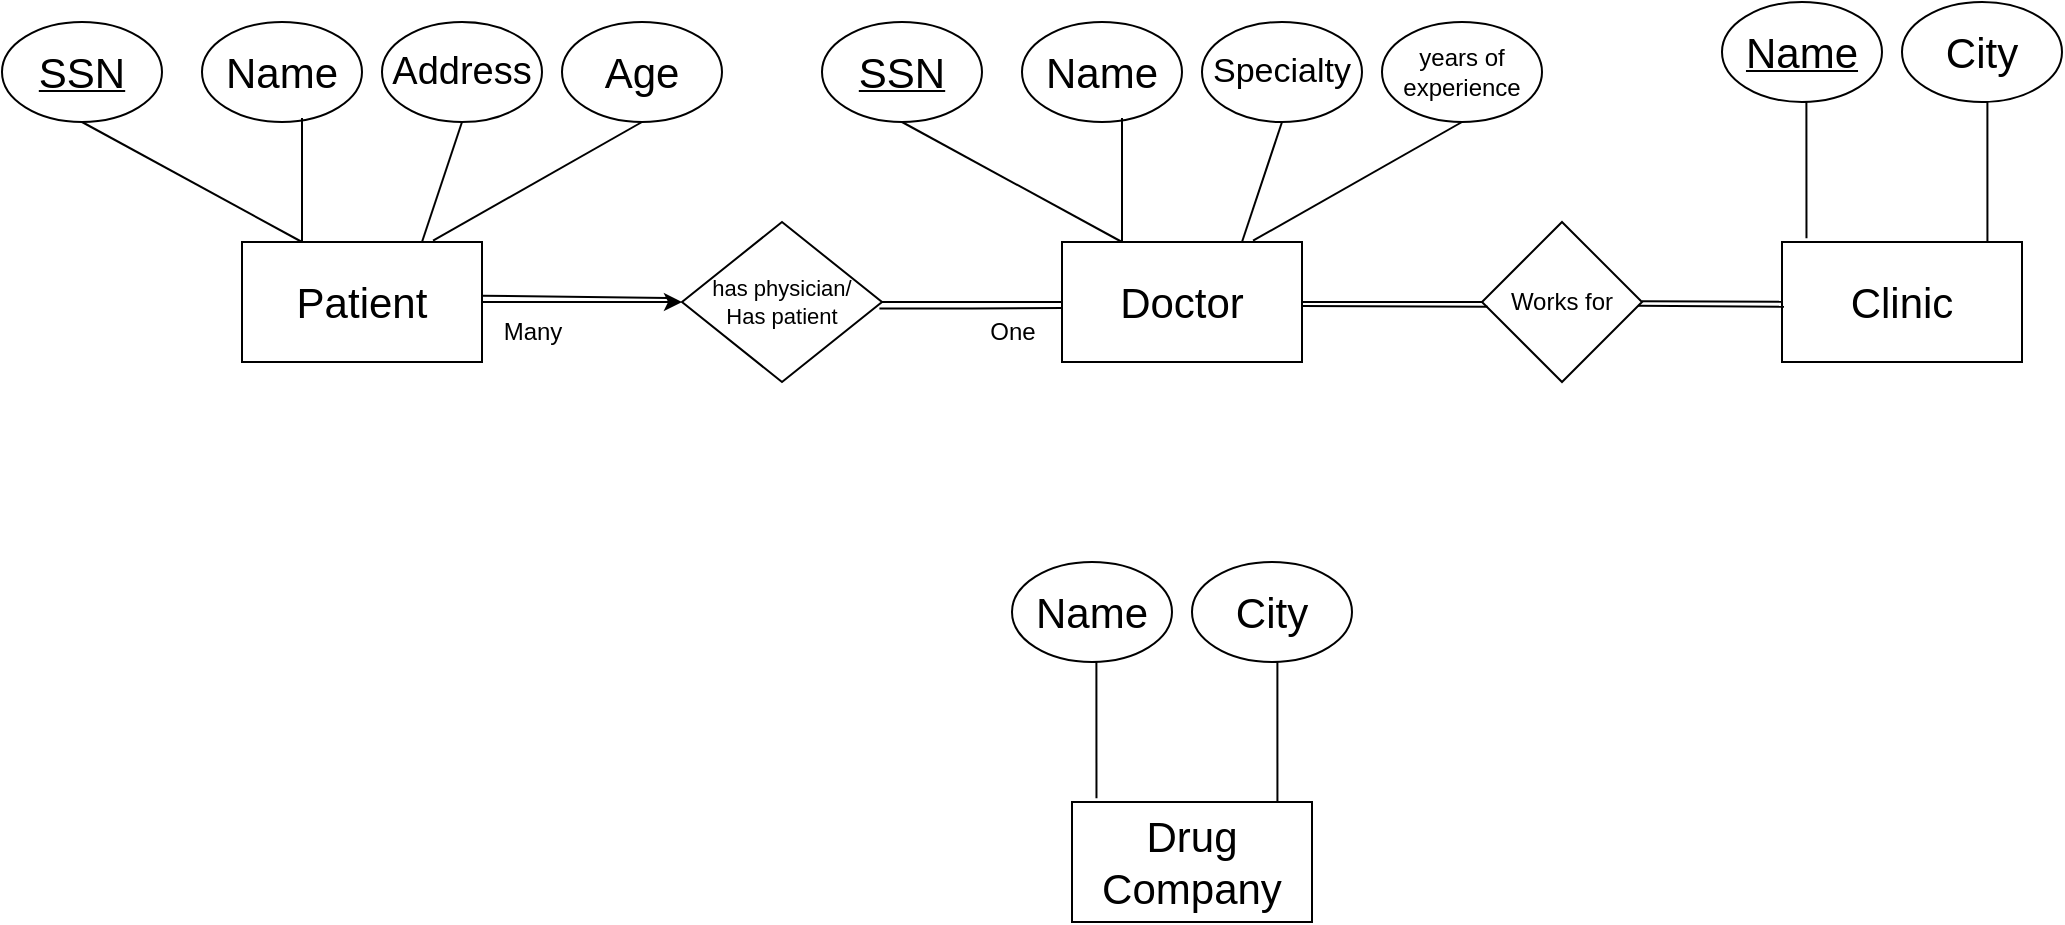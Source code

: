 <mxfile version="24.4.0" type="github" pages="3">
  <diagram name="Page-1" id="JLcsjPoBAo_HoKeQmc0Q">
    <mxGraphModel dx="683" dy="359" grid="1" gridSize="10" guides="1" tooltips="1" connect="1" arrows="1" fold="1" page="1" pageScale="1" pageWidth="850" pageHeight="1100" math="0" shadow="0">
      <root>
        <mxCell id="0" />
        <mxCell id="1" parent="0" />
        <mxCell id="jOm0QuvM_jb7mFfSHx-Y-15" style="edgeStyle=orthogonalEdgeStyle;rounded=0;orthogonalLoop=1;jettySize=auto;html=1;exitX=1;exitY=0.5;exitDx=0;exitDy=0;entryX=0;entryY=0.5;entryDx=0;entryDy=0;" edge="1" parent="1" source="WA0hoH6EGtPf16HeoMWS-2" target="jOm0QuvM_jb7mFfSHx-Y-6">
          <mxGeometry relative="1" as="geometry" />
        </mxCell>
        <mxCell id="WA0hoH6EGtPf16HeoMWS-2" value="&lt;font style=&quot;font-size: 21px;&quot;&gt;Patient&lt;/font&gt;" style="rounded=0;whiteSpace=wrap;html=1;" parent="1" vertex="1">
          <mxGeometry x="190" y="320" width="120" height="60" as="geometry" />
        </mxCell>
        <mxCell id="WA0hoH6EGtPf16HeoMWS-3" value="&lt;u&gt;&lt;font style=&quot;font-size: 21px;&quot;&gt;SSN&lt;/font&gt;&lt;/u&gt;" style="ellipse;whiteSpace=wrap;html=1;" parent="1" vertex="1">
          <mxGeometry x="70" y="210" width="80" height="50" as="geometry" />
        </mxCell>
        <mxCell id="WA0hoH6EGtPf16HeoMWS-4" value="&lt;font style=&quot;font-size: 21px;&quot;&gt;Name&lt;/font&gt;" style="ellipse;whiteSpace=wrap;html=1;" parent="1" vertex="1">
          <mxGeometry x="170" y="210" width="80" height="50" as="geometry" />
        </mxCell>
        <mxCell id="WA0hoH6EGtPf16HeoMWS-5" value="&lt;font style=&quot;font-size: 19px;&quot;&gt;Address&lt;/font&gt;" style="ellipse;whiteSpace=wrap;html=1;" parent="1" vertex="1">
          <mxGeometry x="260" y="210" width="80" height="50" as="geometry" />
        </mxCell>
        <mxCell id="WA0hoH6EGtPf16HeoMWS-6" value="&lt;font style=&quot;font-size: 21px;&quot;&gt;Age&lt;/font&gt;" style="ellipse;whiteSpace=wrap;html=1;" parent="1" vertex="1">
          <mxGeometry x="350" y="210" width="80" height="50" as="geometry" />
        </mxCell>
        <mxCell id="WA0hoH6EGtPf16HeoMWS-7" value="" style="endArrow=none;html=1;rounded=0;entryX=0.5;entryY=1;entryDx=0;entryDy=0;exitX=0.25;exitY=0;exitDx=0;exitDy=0;" parent="1" source="WA0hoH6EGtPf16HeoMWS-2" target="WA0hoH6EGtPf16HeoMWS-3" edge="1">
          <mxGeometry width="50" height="50" relative="1" as="geometry">
            <mxPoint x="400" y="410" as="sourcePoint" />
            <mxPoint x="450" y="360" as="targetPoint" />
          </mxGeometry>
        </mxCell>
        <mxCell id="WA0hoH6EGtPf16HeoMWS-8" style="edgeStyle=orthogonalEdgeStyle;rounded=0;orthogonalLoop=1;jettySize=auto;html=1;exitX=0.25;exitY=0;exitDx=0;exitDy=0;entryX=0.625;entryY=0.96;entryDx=0;entryDy=0;entryPerimeter=0;strokeColor=default;endArrow=none;endFill=0;" parent="1" source="WA0hoH6EGtPf16HeoMWS-2" target="WA0hoH6EGtPf16HeoMWS-4" edge="1">
          <mxGeometry relative="1" as="geometry" />
        </mxCell>
        <mxCell id="WA0hoH6EGtPf16HeoMWS-10" value="" style="endArrow=none;html=1;rounded=0;entryX=0.5;entryY=1;entryDx=0;entryDy=0;exitX=0.75;exitY=0;exitDx=0;exitDy=0;" parent="1" source="WA0hoH6EGtPf16HeoMWS-2" target="WA0hoH6EGtPf16HeoMWS-5" edge="1">
          <mxGeometry width="50" height="50" relative="1" as="geometry">
            <mxPoint x="400" y="410" as="sourcePoint" />
            <mxPoint x="450" y="360" as="targetPoint" />
          </mxGeometry>
        </mxCell>
        <mxCell id="WA0hoH6EGtPf16HeoMWS-11" value="" style="endArrow=none;html=1;rounded=0;entryX=0.5;entryY=1;entryDx=0;entryDy=0;exitX=0.796;exitY=-0.011;exitDx=0;exitDy=0;exitPerimeter=0;" parent="1" source="WA0hoH6EGtPf16HeoMWS-2" target="WA0hoH6EGtPf16HeoMWS-6" edge="1">
          <mxGeometry width="50" height="50" relative="1" as="geometry">
            <mxPoint x="290" y="330" as="sourcePoint" />
            <mxPoint x="310" y="270" as="targetPoint" />
          </mxGeometry>
        </mxCell>
        <mxCell id="JWv-la7WtZ5PFm-VbIgp-1" value="&lt;font style=&quot;font-size: 21px;&quot;&gt;Doctor&lt;/font&gt;" style="rounded=0;whiteSpace=wrap;html=1;" parent="1" vertex="1">
          <mxGeometry x="600" y="320" width="120" height="60" as="geometry" />
        </mxCell>
        <mxCell id="JWv-la7WtZ5PFm-VbIgp-2" value="&lt;u&gt;&lt;font style=&quot;font-size: 21px;&quot;&gt;SSN&lt;/font&gt;&lt;/u&gt;" style="ellipse;whiteSpace=wrap;html=1;" parent="1" vertex="1">
          <mxGeometry x="480" y="210" width="80" height="50" as="geometry" />
        </mxCell>
        <mxCell id="JWv-la7WtZ5PFm-VbIgp-3" value="&lt;font style=&quot;font-size: 21px;&quot;&gt;Name&lt;/font&gt;" style="ellipse;whiteSpace=wrap;html=1;" parent="1" vertex="1">
          <mxGeometry x="580" y="210" width="80" height="50" as="geometry" />
        </mxCell>
        <mxCell id="JWv-la7WtZ5PFm-VbIgp-4" value="&lt;font style=&quot;font-size: 17px;&quot;&gt;Specialty&lt;/font&gt;" style="ellipse;whiteSpace=wrap;html=1;" parent="1" vertex="1">
          <mxGeometry x="670" y="210" width="80" height="50" as="geometry" />
        </mxCell>
        <mxCell id="JWv-la7WtZ5PFm-VbIgp-5" value="&lt;div style=&quot;&quot;&gt;&lt;font style=&quot;font-size: 12px;&quot;&gt;years of&lt;/font&gt;&lt;/div&gt;&lt;div style=&quot;&quot;&gt;&lt;font style=&quot;font-size: 12px;&quot;&gt;experience&lt;font style=&quot;font-size: 12px;&quot;&gt;&lt;br&gt;&lt;/font&gt;&lt;/font&gt;&lt;/div&gt;" style="ellipse;whiteSpace=wrap;html=1;" parent="1" vertex="1">
          <mxGeometry x="760" y="210" width="80" height="50" as="geometry" />
        </mxCell>
        <mxCell id="JWv-la7WtZ5PFm-VbIgp-6" value="" style="endArrow=none;html=1;rounded=0;entryX=0.5;entryY=1;entryDx=0;entryDy=0;exitX=0.25;exitY=0;exitDx=0;exitDy=0;" parent="1" source="JWv-la7WtZ5PFm-VbIgp-1" target="JWv-la7WtZ5PFm-VbIgp-2" edge="1">
          <mxGeometry width="50" height="50" relative="1" as="geometry">
            <mxPoint x="810" y="410" as="sourcePoint" />
            <mxPoint x="860" y="360" as="targetPoint" />
          </mxGeometry>
        </mxCell>
        <mxCell id="JWv-la7WtZ5PFm-VbIgp-7" style="edgeStyle=orthogonalEdgeStyle;rounded=0;orthogonalLoop=1;jettySize=auto;html=1;exitX=0.25;exitY=0;exitDx=0;exitDy=0;entryX=0.625;entryY=0.96;entryDx=0;entryDy=0;entryPerimeter=0;strokeColor=default;endArrow=none;endFill=0;" parent="1" source="JWv-la7WtZ5PFm-VbIgp-1" target="JWv-la7WtZ5PFm-VbIgp-3" edge="1">
          <mxGeometry relative="1" as="geometry" />
        </mxCell>
        <mxCell id="JWv-la7WtZ5PFm-VbIgp-8" value="" style="endArrow=none;html=1;rounded=0;entryX=0.5;entryY=1;entryDx=0;entryDy=0;exitX=0.75;exitY=0;exitDx=0;exitDy=0;" parent="1" source="JWv-la7WtZ5PFm-VbIgp-1" target="JWv-la7WtZ5PFm-VbIgp-4" edge="1">
          <mxGeometry width="50" height="50" relative="1" as="geometry">
            <mxPoint x="810" y="410" as="sourcePoint" />
            <mxPoint x="860" y="360" as="targetPoint" />
          </mxGeometry>
        </mxCell>
        <mxCell id="JWv-la7WtZ5PFm-VbIgp-9" value="" style="endArrow=none;html=1;rounded=0;entryX=0.5;entryY=1;entryDx=0;entryDy=0;exitX=0.796;exitY=-0.011;exitDx=0;exitDy=0;exitPerimeter=0;" parent="1" source="JWv-la7WtZ5PFm-VbIgp-1" target="JWv-la7WtZ5PFm-VbIgp-5" edge="1">
          <mxGeometry width="50" height="50" relative="1" as="geometry">
            <mxPoint x="700" y="330" as="sourcePoint" />
            <mxPoint x="720" y="270" as="targetPoint" />
          </mxGeometry>
        </mxCell>
        <mxCell id="jOm0QuvM_jb7mFfSHx-Y-1" value="&lt;font style=&quot;font-size: 21px;&quot;&gt;Clinic&lt;/font&gt;" style="rounded=0;whiteSpace=wrap;html=1;" vertex="1" parent="1">
          <mxGeometry x="960" y="320" width="120" height="60" as="geometry" />
        </mxCell>
        <mxCell id="jOm0QuvM_jb7mFfSHx-Y-2" value="&lt;u&gt;&lt;font style=&quot;font-size: 21px;&quot;&gt;Name&lt;/font&gt;&lt;/u&gt;" style="ellipse;whiteSpace=wrap;html=1;" vertex="1" parent="1">
          <mxGeometry x="930" y="200" width="80" height="50" as="geometry" />
        </mxCell>
        <mxCell id="jOm0QuvM_jb7mFfSHx-Y-3" style="edgeStyle=orthogonalEdgeStyle;rounded=0;orthogonalLoop=1;jettySize=auto;html=1;exitX=0.102;exitY=-0.031;exitDx=0;exitDy=0;entryX=0.5;entryY=1;entryDx=0;entryDy=0;strokeColor=default;endArrow=none;endFill=0;exitPerimeter=0;" edge="1" parent="1" source="jOm0QuvM_jb7mFfSHx-Y-1" target="jOm0QuvM_jb7mFfSHx-Y-2">
          <mxGeometry relative="1" as="geometry">
            <mxPoint x="270" y="330" as="sourcePoint" />
            <mxPoint x="270" y="268" as="targetPoint" />
            <Array as="points">
              <mxPoint x="972" y="250" />
            </Array>
          </mxGeometry>
        </mxCell>
        <mxCell id="jOm0QuvM_jb7mFfSHx-Y-4" value="&lt;font style=&quot;font-size: 21px;&quot;&gt;City&lt;/font&gt;" style="ellipse;whiteSpace=wrap;html=1;" vertex="1" parent="1">
          <mxGeometry x="1020" y="200" width="80" height="50" as="geometry" />
        </mxCell>
        <mxCell id="jOm0QuvM_jb7mFfSHx-Y-5" style="edgeStyle=orthogonalEdgeStyle;rounded=0;orthogonalLoop=1;jettySize=auto;html=1;exitX=0.856;exitY=0.001;exitDx=0;exitDy=0;entryX=0.5;entryY=1;entryDx=0;entryDy=0;strokeColor=default;endArrow=none;endFill=0;exitPerimeter=0;" edge="1" parent="1" target="jOm0QuvM_jb7mFfSHx-Y-4" source="jOm0QuvM_jb7mFfSHx-Y-1">
          <mxGeometry relative="1" as="geometry">
            <mxPoint x="1062" y="322" as="sourcePoint" />
            <mxPoint x="360" y="268" as="targetPoint" />
            <Array as="points">
              <mxPoint x="1063" y="250" />
            </Array>
          </mxGeometry>
        </mxCell>
        <mxCell id="jOm0QuvM_jb7mFfSHx-Y-16" style="edgeStyle=orthogonalEdgeStyle;rounded=0;orthogonalLoop=1;jettySize=auto;html=1;exitX=1;exitY=0.5;exitDx=0;exitDy=0;entryX=0;entryY=0.5;entryDx=0;entryDy=0;endArrow=none;endFill=0;" edge="1" parent="1" source="jOm0QuvM_jb7mFfSHx-Y-6" target="JWv-la7WtZ5PFm-VbIgp-1">
          <mxGeometry relative="1" as="geometry" />
        </mxCell>
        <mxCell id="jOm0QuvM_jb7mFfSHx-Y-6" value="&lt;div style=&quot;font-size: 11px;&quot;&gt;&lt;font style=&quot;font-size: 11px;&quot;&gt;has physician/&lt;/font&gt;&lt;/div&gt;&lt;div style=&quot;font-size: 11px;&quot;&gt;&lt;font style=&quot;font-size: 11px;&quot;&gt;Has patient&lt;/font&gt;&lt;/div&gt;" style="rhombus;whiteSpace=wrap;html=1;" vertex="1" parent="1">
          <mxGeometry x="410" y="310" width="100" height="80" as="geometry" />
        </mxCell>
        <mxCell id="jOm0QuvM_jb7mFfSHx-Y-7" value="&lt;font style=&quot;font-size: 21px;&quot;&gt;Drug Company&lt;br&gt;&lt;/font&gt;" style="rounded=0;whiteSpace=wrap;html=1;" vertex="1" parent="1">
          <mxGeometry x="605" y="600" width="120" height="60" as="geometry" />
        </mxCell>
        <mxCell id="jOm0QuvM_jb7mFfSHx-Y-8" value="&lt;font style=&quot;font-size: 21px;&quot;&gt;Name&lt;/font&gt;" style="ellipse;whiteSpace=wrap;html=1;" vertex="1" parent="1">
          <mxGeometry x="575" y="480" width="80" height="50" as="geometry" />
        </mxCell>
        <mxCell id="jOm0QuvM_jb7mFfSHx-Y-9" style="edgeStyle=orthogonalEdgeStyle;rounded=0;orthogonalLoop=1;jettySize=auto;html=1;exitX=0.102;exitY=-0.031;exitDx=0;exitDy=0;entryX=0.5;entryY=1;entryDx=0;entryDy=0;strokeColor=default;endArrow=none;endFill=0;exitPerimeter=0;" edge="1" parent="1" source="jOm0QuvM_jb7mFfSHx-Y-7" target="jOm0QuvM_jb7mFfSHx-Y-8">
          <mxGeometry relative="1" as="geometry">
            <mxPoint x="-85" y="610" as="sourcePoint" />
            <mxPoint x="-85" y="548" as="targetPoint" />
            <Array as="points">
              <mxPoint x="617" y="530" />
            </Array>
          </mxGeometry>
        </mxCell>
        <mxCell id="jOm0QuvM_jb7mFfSHx-Y-10" value="&lt;font style=&quot;font-size: 21px;&quot;&gt;City&lt;/font&gt;" style="ellipse;whiteSpace=wrap;html=1;" vertex="1" parent="1">
          <mxGeometry x="665" y="480" width="80" height="50" as="geometry" />
        </mxCell>
        <mxCell id="jOm0QuvM_jb7mFfSHx-Y-11" style="edgeStyle=orthogonalEdgeStyle;rounded=0;orthogonalLoop=1;jettySize=auto;html=1;exitX=0.856;exitY=0.001;exitDx=0;exitDy=0;entryX=0.5;entryY=1;entryDx=0;entryDy=0;strokeColor=default;endArrow=none;endFill=0;exitPerimeter=0;" edge="1" parent="1" source="jOm0QuvM_jb7mFfSHx-Y-7" target="jOm0QuvM_jb7mFfSHx-Y-10">
          <mxGeometry relative="1" as="geometry">
            <mxPoint x="707" y="602" as="sourcePoint" />
            <mxPoint x="5" y="548" as="targetPoint" />
            <Array as="points">
              <mxPoint x="708" y="530" />
            </Array>
          </mxGeometry>
        </mxCell>
        <mxCell id="jOm0QuvM_jb7mFfSHx-Y-12" value="Works for" style="rhombus;whiteSpace=wrap;html=1;" vertex="1" parent="1">
          <mxGeometry x="810" y="310" width="80" height="80" as="geometry" />
        </mxCell>
        <mxCell id="jOm0QuvM_jb7mFfSHx-Y-13" value="" style="endArrow=none;html=1;rounded=0;entryX=0;entryY=0.5;entryDx=0;entryDy=0;exitX=1;exitY=0.5;exitDx=0;exitDy=0;" edge="1" parent="1" source="JWv-la7WtZ5PFm-VbIgp-1" target="jOm0QuvM_jb7mFfSHx-Y-12">
          <mxGeometry width="50" height="50" relative="1" as="geometry">
            <mxPoint x="610" y="520" as="sourcePoint" />
            <mxPoint x="660" y="470" as="targetPoint" />
          </mxGeometry>
        </mxCell>
        <mxCell id="jOm0QuvM_jb7mFfSHx-Y-14" value="" style="endArrow=none;html=1;rounded=0;exitX=1;exitY=0.5;exitDx=0;exitDy=0;" edge="1" parent="1" target="jOm0QuvM_jb7mFfSHx-Y-1">
          <mxGeometry width="50" height="50" relative="1" as="geometry">
            <mxPoint x="890" y="349.66" as="sourcePoint" />
            <mxPoint x="960" y="350" as="targetPoint" />
          </mxGeometry>
        </mxCell>
        <mxCell id="jOm0QuvM_jb7mFfSHx-Y-17" value="Many" style="text;html=1;align=center;verticalAlign=middle;resizable=0;points=[];autosize=1;strokeColor=none;fillColor=none;" vertex="1" parent="1">
          <mxGeometry x="310" y="350" width="50" height="30" as="geometry" />
        </mxCell>
        <mxCell id="jOm0QuvM_jb7mFfSHx-Y-18" value="One" style="text;html=1;align=center;verticalAlign=middle;resizable=0;points=[];autosize=1;strokeColor=none;fillColor=none;" vertex="1" parent="1">
          <mxGeometry x="550" y="350" width="50" height="30" as="geometry" />
        </mxCell>
        <mxCell id="iAmRMfbGP7ldfhyTB-3w-1" value="" style="endArrow=none;html=1;rounded=0;exitX=0.998;exitY=0.447;exitDx=0;exitDy=0;exitPerimeter=0;" edge="1" parent="1" source="WA0hoH6EGtPf16HeoMWS-2">
          <mxGeometry width="50" height="50" relative="1" as="geometry">
            <mxPoint x="310" y="350" as="sourcePoint" />
            <mxPoint x="403" y="348" as="targetPoint" />
          </mxGeometry>
        </mxCell>
        <mxCell id="iAmRMfbGP7ldfhyTB-3w-2" style="edgeStyle=orthogonalEdgeStyle;rounded=0;orthogonalLoop=1;jettySize=auto;html=1;exitX=0.987;exitY=0.54;exitDx=0;exitDy=0;entryX=0;entryY=0.5;entryDx=0;entryDy=0;endArrow=none;endFill=0;exitPerimeter=0;" edge="1" parent="1" source="jOm0QuvM_jb7mFfSHx-Y-6">
          <mxGeometry relative="1" as="geometry">
            <mxPoint x="490" y="353" as="sourcePoint" />
            <mxPoint x="600" y="353" as="targetPoint" />
          </mxGeometry>
        </mxCell>
        <mxCell id="iAmRMfbGP7ldfhyTB-3w-3" value="" style="endArrow=none;html=1;rounded=0;exitX=0.962;exitY=0.523;exitDx=0;exitDy=0;exitPerimeter=0;" edge="1" parent="1">
          <mxGeometry width="50" height="50" relative="1" as="geometry">
            <mxPoint x="887.96" y="351.84" as="sourcePoint" />
            <mxPoint x="961" y="352.34" as="targetPoint" />
          </mxGeometry>
        </mxCell>
        <mxCell id="iAmRMfbGP7ldfhyTB-3w-4" value="" style="endArrow=none;html=1;rounded=0;entryX=0.036;entryY=0.529;entryDx=0;entryDy=0;exitX=1;exitY=0.5;exitDx=0;exitDy=0;entryPerimeter=0;" edge="1" parent="1" target="jOm0QuvM_jb7mFfSHx-Y-12">
          <mxGeometry width="50" height="50" relative="1" as="geometry">
            <mxPoint x="720" y="352" as="sourcePoint" />
            <mxPoint x="810" y="352" as="targetPoint" />
          </mxGeometry>
        </mxCell>
      </root>
    </mxGraphModel>
  </diagram>
  <diagram id="U0lu4lqUTvHQZqUgFBcO" name="Page-2">
    <mxGraphModel dx="1434" dy="754" grid="1" gridSize="10" guides="1" tooltips="1" connect="1" arrows="1" fold="1" page="1" pageScale="1" pageWidth="850" pageHeight="1100" math="0" shadow="0">
      <root>
        <mxCell id="0" />
        <mxCell id="1" parent="0" />
      </root>
    </mxGraphModel>
  </diagram>
  <diagram id="C2qFvdgHK_5GYzFH0pt8" name="Page-3">
    <mxGraphModel dx="1434" dy="754" grid="1" gridSize="10" guides="1" tooltips="1" connect="1" arrows="1" fold="1" page="1" pageScale="1" pageWidth="850" pageHeight="1100" math="0" shadow="0">
      <root>
        <mxCell id="0" />
        <mxCell id="1" parent="0" />
      </root>
    </mxGraphModel>
  </diagram>
</mxfile>
